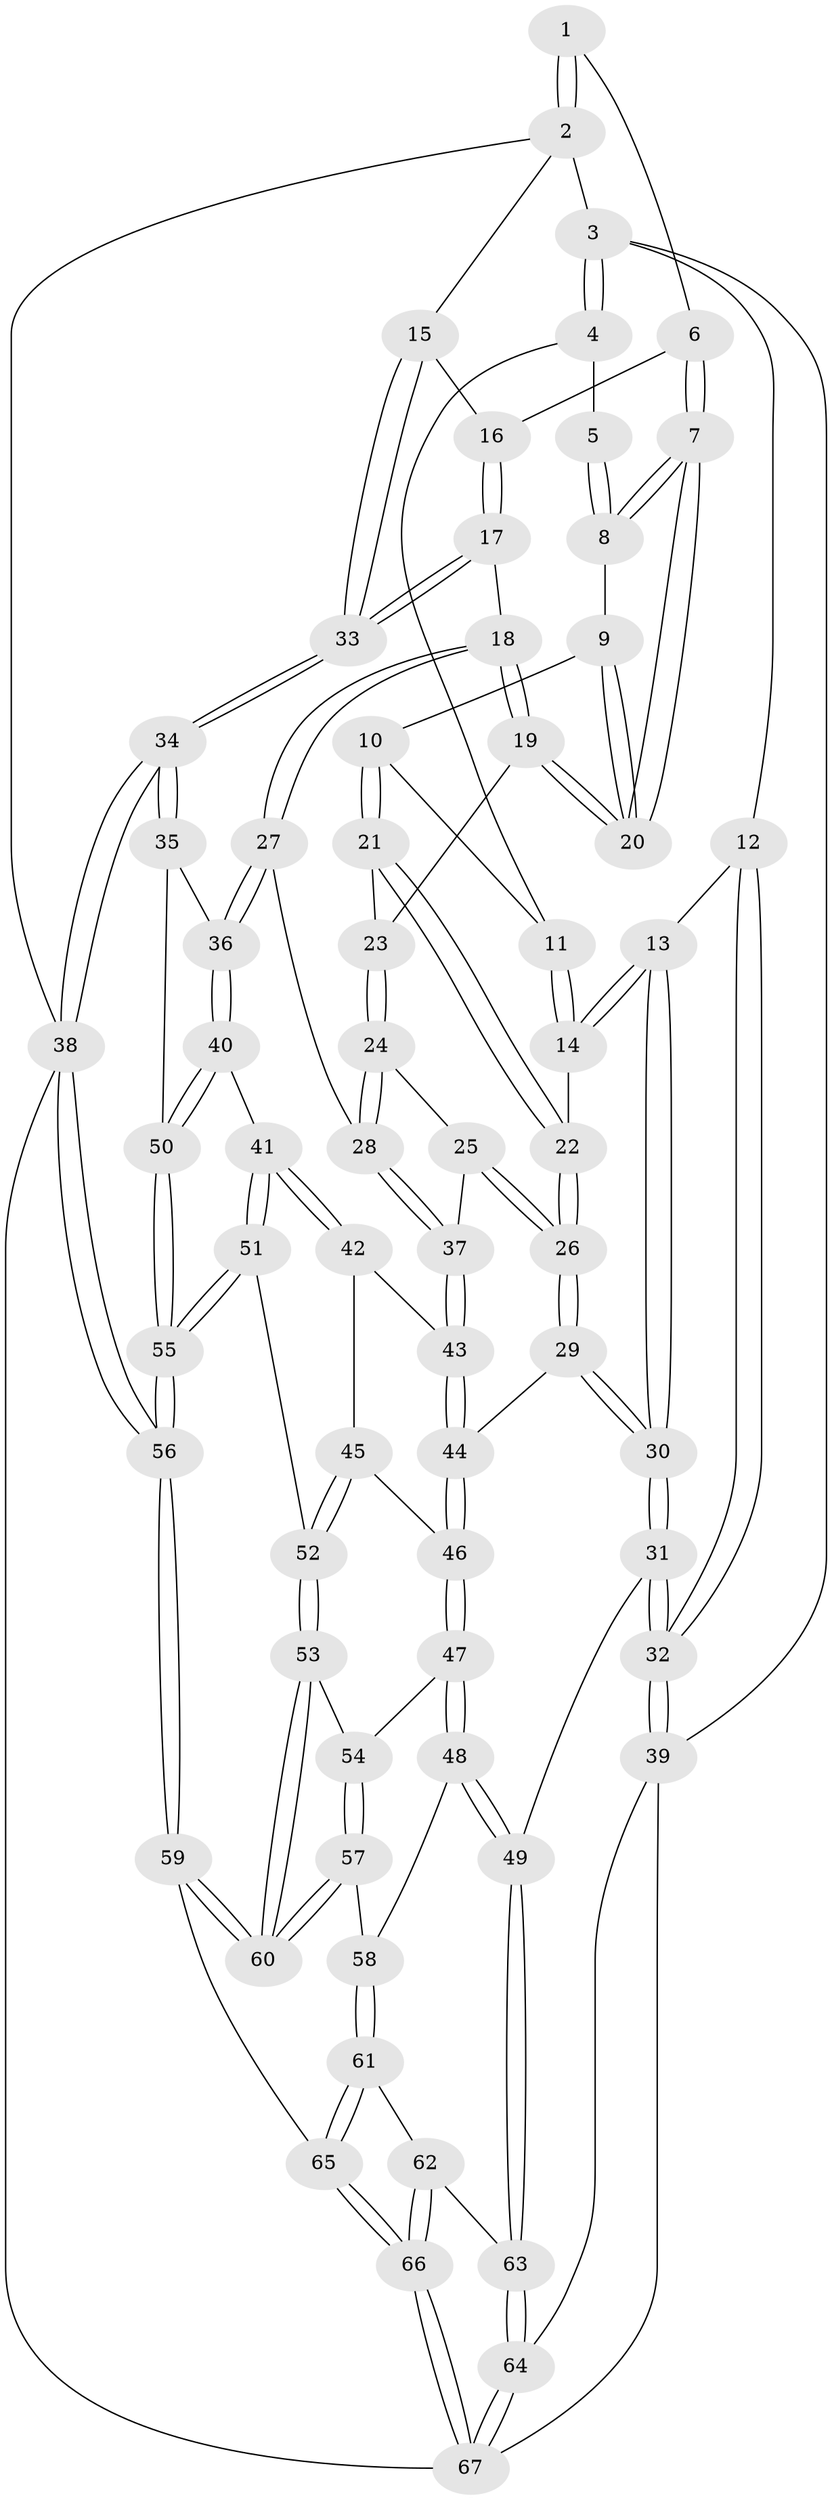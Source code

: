// Generated by graph-tools (version 1.1) at 2025/00/03/09/25 05:00:48]
// undirected, 67 vertices, 164 edges
graph export_dot {
graph [start="1"]
  node [color=gray90,style=filled];
  1 [pos="+1+0"];
  2 [pos="+1+0"];
  3 [pos="+0+0"];
  4 [pos="+0.43656163230371176+0"];
  5 [pos="+0.7301128281584964+0"];
  6 [pos="+0.8434596303668098+0.12358431078582903"];
  7 [pos="+0.8041553033818709+0.14592327398472993"];
  8 [pos="+0.7310816254517871+0"];
  9 [pos="+0.6340019741472203+0.1355538438454675"];
  10 [pos="+0.5978900441465635+0.1565272953231444"];
  11 [pos="+0.4348121818575013+0"];
  12 [pos="+0+0"];
  13 [pos="+0+0.08779495508404145"];
  14 [pos="+0.35913215314752117+0.15396161655456528"];
  15 [pos="+1+0"];
  16 [pos="+0.8555473339611113+0.12065978679368076"];
  17 [pos="+1+0.2550015823120319"];
  18 [pos="+0.8273800953516713+0.26162243525599604"];
  19 [pos="+0.8025323624385742+0.21323920873656127"];
  20 [pos="+0.7979885874126147+0.18918020510734548"];
  21 [pos="+0.5853575176674918+0.20127894918739056"];
  22 [pos="+0.36843469033544973+0.19115941655507446"];
  23 [pos="+0.5960434086884039+0.23237043571252705"];
  24 [pos="+0.5957404383303949+0.29897861802483794"];
  25 [pos="+0.4327116402145674+0.3774585838395342"];
  26 [pos="+0.3354409771310207+0.3823050886213948"];
  27 [pos="+0.756090352771508+0.39543448194747427"];
  28 [pos="+0.7038749600570391+0.39201007327624054"];
  29 [pos="+0.3332072806607739+0.3845508905740015"];
  30 [pos="+0.2150639069532299+0.4371378806258872"];
  31 [pos="+0.16241154871303012+0.524201477662651"];
  32 [pos="+0+0.631524718996304"];
  33 [pos="+1+0.2553373981909515"];
  34 [pos="+1+0.45164436062594243"];
  35 [pos="+0.92871380507112+0.509576846153628"];
  36 [pos="+0.7871525701673527+0.44137779690173407"];
  37 [pos="+0.5975588680992001+0.4854957074703938"];
  38 [pos="+1+1"];
  39 [pos="+0+0.8256578178635102"];
  40 [pos="+0.7224583027683115+0.5953877862735082"];
  41 [pos="+0.6882847769096607+0.6176137030507926"];
  42 [pos="+0.5939428311324391+0.5202846221775866"];
  43 [pos="+0.5917443141811295+0.514986710839511"];
  44 [pos="+0.4650167402584923+0.5563477445747402"];
  45 [pos="+0.551549072211936+0.6358644263326193"];
  46 [pos="+0.4654848597557086+0.6225353135419808"];
  47 [pos="+0.429354423487898+0.6699054017400735"];
  48 [pos="+0.4156363421335633+0.676762037833979"];
  49 [pos="+0.28502056837625245+0.6871101454779011"];
  50 [pos="+0.8657719250920528+0.6561174883270906"];
  51 [pos="+0.6635178435735463+0.6848669777623121"];
  52 [pos="+0.6240017948115281+0.7010437932234308"];
  53 [pos="+0.6057109466445351+0.726578335866526"];
  54 [pos="+0.484833204713075+0.7078581396178317"];
  55 [pos="+0.8851706489205454+0.8542284901681091"];
  56 [pos="+1+1"];
  57 [pos="+0.5060255726678448+0.7895706966106532"];
  58 [pos="+0.44578389031443855+0.7780343563726061"];
  59 [pos="+0.5994992298558569+1"];
  60 [pos="+0.5724397151073671+0.836432840072888"];
  61 [pos="+0.42242579227001414+0.8122468644091586"];
  62 [pos="+0.3337175879184907+0.8056331082632637"];
  63 [pos="+0.28074545047706534+0.7707634870814493"];
  64 [pos="+0.20482387285580608+0.8786330176015514"];
  65 [pos="+0.5791975294596895+1"];
  66 [pos="+0.5017541717034888+1"];
  67 [pos="+0.3492749658242317+1"];
  1 -- 2;
  1 -- 2;
  1 -- 6;
  2 -- 3;
  2 -- 15;
  2 -- 38;
  3 -- 4;
  3 -- 4;
  3 -- 12;
  3 -- 39;
  4 -- 5;
  4 -- 11;
  5 -- 8;
  5 -- 8;
  6 -- 7;
  6 -- 7;
  6 -- 16;
  7 -- 8;
  7 -- 8;
  7 -- 20;
  7 -- 20;
  8 -- 9;
  9 -- 10;
  9 -- 20;
  9 -- 20;
  10 -- 11;
  10 -- 21;
  10 -- 21;
  11 -- 14;
  11 -- 14;
  12 -- 13;
  12 -- 32;
  12 -- 32;
  13 -- 14;
  13 -- 14;
  13 -- 30;
  13 -- 30;
  14 -- 22;
  15 -- 16;
  15 -- 33;
  15 -- 33;
  16 -- 17;
  16 -- 17;
  17 -- 18;
  17 -- 33;
  17 -- 33;
  18 -- 19;
  18 -- 19;
  18 -- 27;
  18 -- 27;
  19 -- 20;
  19 -- 20;
  19 -- 23;
  21 -- 22;
  21 -- 22;
  21 -- 23;
  22 -- 26;
  22 -- 26;
  23 -- 24;
  23 -- 24;
  24 -- 25;
  24 -- 28;
  24 -- 28;
  25 -- 26;
  25 -- 26;
  25 -- 37;
  26 -- 29;
  26 -- 29;
  27 -- 28;
  27 -- 36;
  27 -- 36;
  28 -- 37;
  28 -- 37;
  29 -- 30;
  29 -- 30;
  29 -- 44;
  30 -- 31;
  30 -- 31;
  31 -- 32;
  31 -- 32;
  31 -- 49;
  32 -- 39;
  32 -- 39;
  33 -- 34;
  33 -- 34;
  34 -- 35;
  34 -- 35;
  34 -- 38;
  34 -- 38;
  35 -- 36;
  35 -- 50;
  36 -- 40;
  36 -- 40;
  37 -- 43;
  37 -- 43;
  38 -- 56;
  38 -- 56;
  38 -- 67;
  39 -- 64;
  39 -- 67;
  40 -- 41;
  40 -- 50;
  40 -- 50;
  41 -- 42;
  41 -- 42;
  41 -- 51;
  41 -- 51;
  42 -- 43;
  42 -- 45;
  43 -- 44;
  43 -- 44;
  44 -- 46;
  44 -- 46;
  45 -- 46;
  45 -- 52;
  45 -- 52;
  46 -- 47;
  46 -- 47;
  47 -- 48;
  47 -- 48;
  47 -- 54;
  48 -- 49;
  48 -- 49;
  48 -- 58;
  49 -- 63;
  49 -- 63;
  50 -- 55;
  50 -- 55;
  51 -- 52;
  51 -- 55;
  51 -- 55;
  52 -- 53;
  52 -- 53;
  53 -- 54;
  53 -- 60;
  53 -- 60;
  54 -- 57;
  54 -- 57;
  55 -- 56;
  55 -- 56;
  56 -- 59;
  56 -- 59;
  57 -- 58;
  57 -- 60;
  57 -- 60;
  58 -- 61;
  58 -- 61;
  59 -- 60;
  59 -- 60;
  59 -- 65;
  61 -- 62;
  61 -- 65;
  61 -- 65;
  62 -- 63;
  62 -- 66;
  62 -- 66;
  63 -- 64;
  63 -- 64;
  64 -- 67;
  64 -- 67;
  65 -- 66;
  65 -- 66;
  66 -- 67;
  66 -- 67;
}
